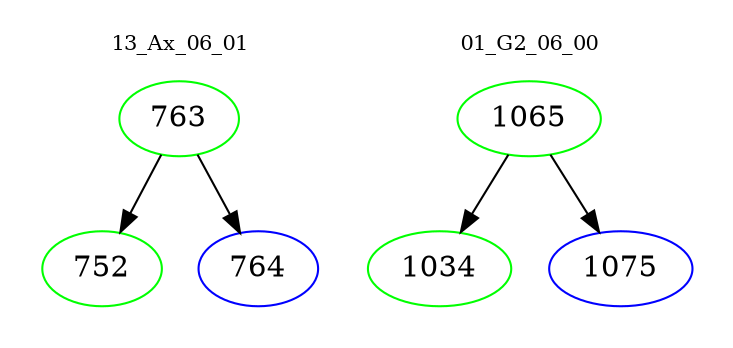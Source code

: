 digraph{
subgraph cluster_0 {
color = white
label = "13_Ax_06_01";
fontsize=10;
T0_763 [label="763", color="green"]
T0_763 -> T0_752 [color="black"]
T0_752 [label="752", color="green"]
T0_763 -> T0_764 [color="black"]
T0_764 [label="764", color="blue"]
}
subgraph cluster_1 {
color = white
label = "01_G2_06_00";
fontsize=10;
T1_1065 [label="1065", color="green"]
T1_1065 -> T1_1034 [color="black"]
T1_1034 [label="1034", color="green"]
T1_1065 -> T1_1075 [color="black"]
T1_1075 [label="1075", color="blue"]
}
}
